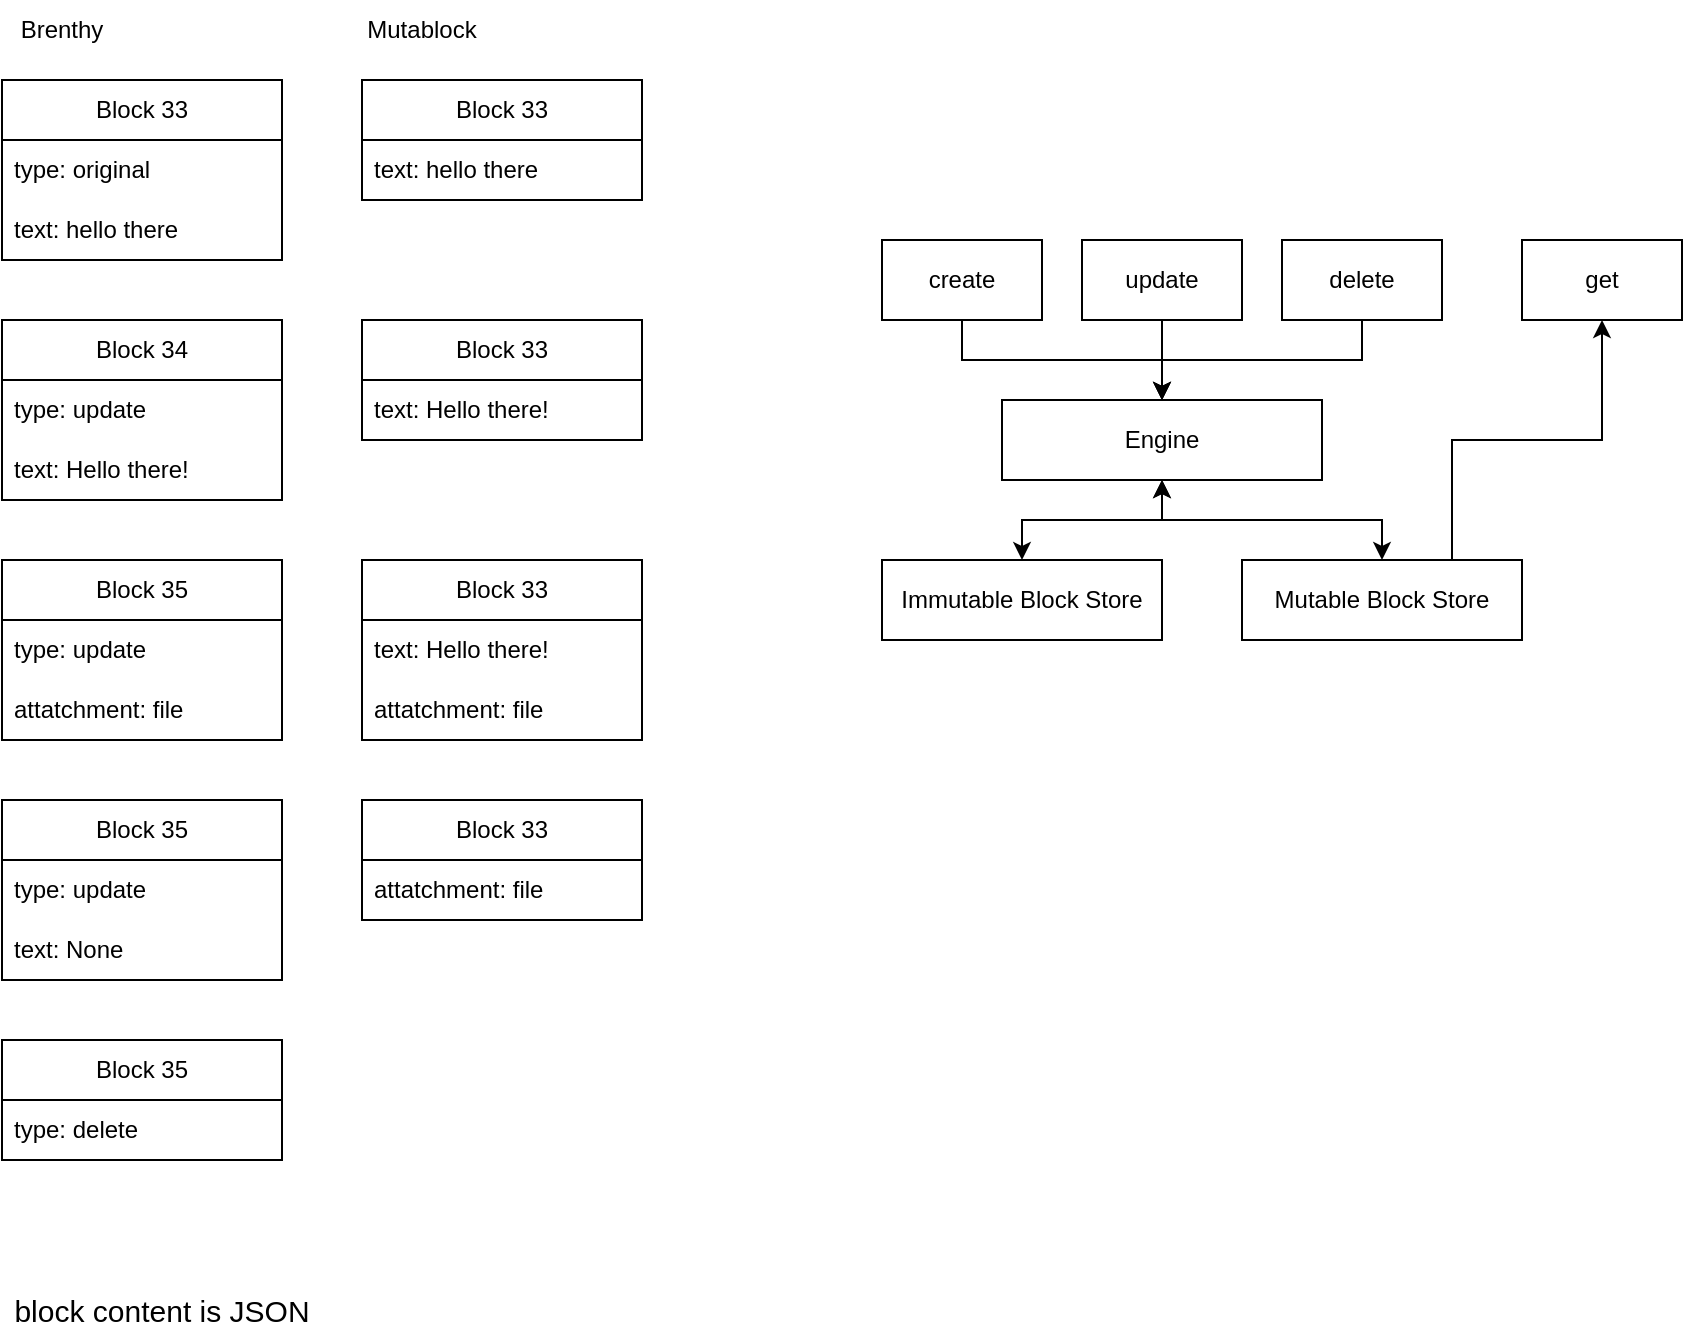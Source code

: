 <mxfile version="21.2.8" type="device">
  <diagram name="Page-1" id="P9XiA3tjgi9OBBd3EirT">
    <mxGraphModel dx="1356" dy="840" grid="1" gridSize="10" guides="1" tooltips="1" connect="1" arrows="1" fold="1" page="1" pageScale="1" pageWidth="1200" pageHeight="800" math="0" shadow="0">
      <root>
        <mxCell id="0" />
        <mxCell id="1" parent="0" />
        <mxCell id="9nChq6TaKR25g8_GKrMt-20" value="Block 33" style="swimlane;fontStyle=0;childLayout=stackLayout;horizontal=1;startSize=30;horizontalStack=0;resizeParent=1;resizeParentMax=0;resizeLast=0;collapsible=0;marginBottom=0;whiteSpace=wrap;html=1;swimlaneLine=1;dropTarget=1;container=1;" vertex="1" parent="1">
          <mxGeometry x="80" y="120" width="140" height="90" as="geometry" />
        </mxCell>
        <mxCell id="9nChq6TaKR25g8_GKrMt-21" value="type: original" style="text;strokeColor=none;fillColor=none;align=left;verticalAlign=middle;spacingLeft=4;spacingRight=4;overflow=hidden;points=[[0,0.5],[1,0.5]];portConstraint=eastwest;rotatable=0;whiteSpace=wrap;html=1;" vertex="1" parent="9nChq6TaKR25g8_GKrMt-20">
          <mxGeometry y="30" width="140" height="30" as="geometry" />
        </mxCell>
        <mxCell id="9nChq6TaKR25g8_GKrMt-36" value="text: hello there" style="text;strokeColor=none;fillColor=none;align=left;verticalAlign=middle;spacingLeft=4;spacingRight=4;overflow=hidden;points=[[0,0.5],[1,0.5]];portConstraint=eastwest;rotatable=0;whiteSpace=wrap;html=1;" vertex="1" parent="9nChq6TaKR25g8_GKrMt-20">
          <mxGeometry y="60" width="140" height="30" as="geometry" />
        </mxCell>
        <mxCell id="9nChq6TaKR25g8_GKrMt-24" value="Block 34" style="swimlane;fontStyle=0;childLayout=stackLayout;horizontal=1;startSize=30;horizontalStack=0;resizeParent=1;resizeParentMax=0;resizeLast=0;collapsible=0;marginBottom=0;whiteSpace=wrap;html=1;" vertex="1" parent="1">
          <mxGeometry x="80" y="240" width="140" height="90" as="geometry" />
        </mxCell>
        <mxCell id="9nChq6TaKR25g8_GKrMt-25" value="type: update" style="text;strokeColor=none;fillColor=none;align=left;verticalAlign=middle;spacingLeft=4;spacingRight=4;overflow=hidden;points=[[0,0.5],[1,0.5]];portConstraint=eastwest;rotatable=0;whiteSpace=wrap;html=1;" vertex="1" parent="9nChq6TaKR25g8_GKrMt-24">
          <mxGeometry y="30" width="140" height="30" as="geometry" />
        </mxCell>
        <mxCell id="9nChq6TaKR25g8_GKrMt-37" value="text: Hello there!" style="text;strokeColor=none;fillColor=none;align=left;verticalAlign=middle;spacingLeft=4;spacingRight=4;overflow=hidden;points=[[0,0.5],[1,0.5]];portConstraint=eastwest;rotatable=0;whiteSpace=wrap;html=1;" vertex="1" parent="9nChq6TaKR25g8_GKrMt-24">
          <mxGeometry y="60" width="140" height="30" as="geometry" />
        </mxCell>
        <mxCell id="9nChq6TaKR25g8_GKrMt-26" value="Block 35" style="swimlane;fontStyle=0;childLayout=stackLayout;horizontal=1;startSize=30;horizontalStack=0;resizeParent=1;resizeParentMax=0;resizeLast=0;collapsible=0;marginBottom=0;whiteSpace=wrap;html=1;" vertex="1" parent="1">
          <mxGeometry x="80" y="360" width="140" height="90" as="geometry" />
        </mxCell>
        <mxCell id="9nChq6TaKR25g8_GKrMt-27" value="type: update" style="text;strokeColor=none;fillColor=none;align=left;verticalAlign=middle;spacingLeft=4;spacingRight=4;overflow=hidden;points=[[0,0.5],[1,0.5]];portConstraint=eastwest;rotatable=0;whiteSpace=wrap;html=1;" vertex="1" parent="9nChq6TaKR25g8_GKrMt-26">
          <mxGeometry y="30" width="140" height="30" as="geometry" />
        </mxCell>
        <mxCell id="9nChq6TaKR25g8_GKrMt-38" value="attatchment: file" style="text;strokeColor=none;fillColor=none;align=left;verticalAlign=middle;spacingLeft=4;spacingRight=4;overflow=hidden;points=[[0,0.5],[1,0.5]];portConstraint=eastwest;rotatable=0;whiteSpace=wrap;html=1;" vertex="1" parent="9nChq6TaKR25g8_GKrMt-26">
          <mxGeometry y="60" width="140" height="30" as="geometry" />
        </mxCell>
        <mxCell id="9nChq6TaKR25g8_GKrMt-28" value="Block 33" style="swimlane;fontStyle=0;childLayout=stackLayout;horizontal=1;startSize=30;horizontalStack=0;resizeParent=1;resizeParentMax=0;resizeLast=0;collapsible=0;marginBottom=0;whiteSpace=wrap;html=1;" vertex="1" parent="1">
          <mxGeometry x="260" y="360" width="140" height="90" as="geometry" />
        </mxCell>
        <mxCell id="9nChq6TaKR25g8_GKrMt-29" value="text: Hello there!" style="text;strokeColor=none;fillColor=none;align=left;verticalAlign=middle;spacingLeft=4;spacingRight=4;overflow=hidden;points=[[0,0.5],[1,0.5]];portConstraint=eastwest;rotatable=0;whiteSpace=wrap;html=1;" vertex="1" parent="9nChq6TaKR25g8_GKrMt-28">
          <mxGeometry y="30" width="140" height="30" as="geometry" />
        </mxCell>
        <mxCell id="9nChq6TaKR25g8_GKrMt-30" value="attatchment: file" style="text;strokeColor=none;fillColor=none;align=left;verticalAlign=middle;spacingLeft=4;spacingRight=4;overflow=hidden;points=[[0,0.5],[1,0.5]];portConstraint=eastwest;rotatable=0;whiteSpace=wrap;html=1;" vertex="1" parent="9nChq6TaKR25g8_GKrMt-28">
          <mxGeometry y="60" width="140" height="30" as="geometry" />
        </mxCell>
        <mxCell id="9nChq6TaKR25g8_GKrMt-31" value="Brenthy" style="text;html=1;strokeColor=none;fillColor=none;align=center;verticalAlign=middle;whiteSpace=wrap;rounded=0;" vertex="1" parent="1">
          <mxGeometry x="80" y="80" width="60" height="30" as="geometry" />
        </mxCell>
        <mxCell id="9nChq6TaKR25g8_GKrMt-32" value="Mutablock" style="text;html=1;strokeColor=none;fillColor=none;align=center;verticalAlign=middle;whiteSpace=wrap;rounded=0;" vertex="1" parent="1">
          <mxGeometry x="260" y="80" width="60" height="30" as="geometry" />
        </mxCell>
        <mxCell id="9nChq6TaKR25g8_GKrMt-62" style="edgeStyle=orthogonalEdgeStyle;rounded=0;orthogonalLoop=1;jettySize=auto;html=1;exitX=0.5;exitY=0;exitDx=0;exitDy=0;startArrow=classic;startFill=1;" edge="1" parent="1" source="9nChq6TaKR25g8_GKrMt-34" target="9nChq6TaKR25g8_GKrMt-59">
          <mxGeometry relative="1" as="geometry" />
        </mxCell>
        <mxCell id="9nChq6TaKR25g8_GKrMt-67" style="edgeStyle=orthogonalEdgeStyle;rounded=0;orthogonalLoop=1;jettySize=auto;html=1;exitX=0.75;exitY=0;exitDx=0;exitDy=0;" edge="1" parent="1" source="9nChq6TaKR25g8_GKrMt-34" target="9nChq6TaKR25g8_GKrMt-60">
          <mxGeometry relative="1" as="geometry" />
        </mxCell>
        <mxCell id="9nChq6TaKR25g8_GKrMt-34" value="Mutable Block Store" style="rounded=0;whiteSpace=wrap;html=1;" vertex="1" parent="1">
          <mxGeometry x="700" y="360" width="140" height="40" as="geometry" />
        </mxCell>
        <mxCell id="9nChq6TaKR25g8_GKrMt-64" style="edgeStyle=orthogonalEdgeStyle;rounded=0;orthogonalLoop=1;jettySize=auto;html=1;exitX=0.5;exitY=1;exitDx=0;exitDy=0;" edge="1" parent="1" source="9nChq6TaKR25g8_GKrMt-35" target="9nChq6TaKR25g8_GKrMt-59">
          <mxGeometry relative="1" as="geometry" />
        </mxCell>
        <mxCell id="9nChq6TaKR25g8_GKrMt-35" value="update" style="rounded=0;whiteSpace=wrap;html=1;" vertex="1" parent="1">
          <mxGeometry x="620" y="200" width="80" height="40" as="geometry" />
        </mxCell>
        <mxCell id="9nChq6TaKR25g8_GKrMt-39" value="Block 35" style="swimlane;fontStyle=0;childLayout=stackLayout;horizontal=1;startSize=30;horizontalStack=0;resizeParent=1;resizeParentMax=0;resizeLast=0;collapsible=0;marginBottom=0;whiteSpace=wrap;html=1;" vertex="1" parent="1">
          <mxGeometry x="80" y="600" width="140" height="60" as="geometry" />
        </mxCell>
        <mxCell id="9nChq6TaKR25g8_GKrMt-40" value="type: delete" style="text;strokeColor=none;fillColor=none;align=left;verticalAlign=middle;spacingLeft=4;spacingRight=4;overflow=hidden;points=[[0,0.5],[1,0.5]];portConstraint=eastwest;rotatable=0;whiteSpace=wrap;html=1;" vertex="1" parent="9nChq6TaKR25g8_GKrMt-39">
          <mxGeometry y="30" width="140" height="30" as="geometry" />
        </mxCell>
        <mxCell id="9nChq6TaKR25g8_GKrMt-42" value="Block 33" style="swimlane;fontStyle=0;childLayout=stackLayout;horizontal=1;startSize=30;horizontalStack=0;resizeParent=1;resizeParentMax=0;resizeLast=0;collapsible=0;marginBottom=0;whiteSpace=wrap;html=1;" vertex="1" parent="1">
          <mxGeometry x="260" y="240" width="140" height="60" as="geometry" />
        </mxCell>
        <mxCell id="9nChq6TaKR25g8_GKrMt-43" value="text: Hello there!" style="text;strokeColor=none;fillColor=none;align=left;verticalAlign=middle;spacingLeft=4;spacingRight=4;overflow=hidden;points=[[0,0.5],[1,0.5]];portConstraint=eastwest;rotatable=0;whiteSpace=wrap;html=1;" vertex="1" parent="9nChq6TaKR25g8_GKrMt-42">
          <mxGeometry y="30" width="140" height="30" as="geometry" />
        </mxCell>
        <mxCell id="9nChq6TaKR25g8_GKrMt-45" value="Block 33" style="swimlane;fontStyle=0;childLayout=stackLayout;horizontal=1;startSize=30;horizontalStack=0;resizeParent=1;resizeParentMax=0;resizeLast=0;collapsible=0;marginBottom=0;whiteSpace=wrap;html=1;swimlaneLine=1;dropTarget=1;container=1;" vertex="1" parent="1">
          <mxGeometry x="260" y="120" width="140" height="60" as="geometry" />
        </mxCell>
        <mxCell id="9nChq6TaKR25g8_GKrMt-47" value="text: hello there" style="text;strokeColor=none;fillColor=none;align=left;verticalAlign=middle;spacingLeft=4;spacingRight=4;overflow=hidden;points=[[0,0.5],[1,0.5]];portConstraint=eastwest;rotatable=0;whiteSpace=wrap;html=1;" vertex="1" parent="9nChq6TaKR25g8_GKrMt-45">
          <mxGeometry y="30" width="140" height="30" as="geometry" />
        </mxCell>
        <mxCell id="9nChq6TaKR25g8_GKrMt-50" value="Block 35" style="swimlane;fontStyle=0;childLayout=stackLayout;horizontal=1;startSize=30;horizontalStack=0;resizeParent=1;resizeParentMax=0;resizeLast=0;collapsible=0;marginBottom=0;whiteSpace=wrap;html=1;" vertex="1" parent="1">
          <mxGeometry x="80" y="480" width="140" height="90" as="geometry" />
        </mxCell>
        <mxCell id="9nChq6TaKR25g8_GKrMt-51" value="type: update" style="text;strokeColor=none;fillColor=none;align=left;verticalAlign=middle;spacingLeft=4;spacingRight=4;overflow=hidden;points=[[0,0.5],[1,0.5]];portConstraint=eastwest;rotatable=0;whiteSpace=wrap;html=1;" vertex="1" parent="9nChq6TaKR25g8_GKrMt-50">
          <mxGeometry y="30" width="140" height="30" as="geometry" />
        </mxCell>
        <mxCell id="9nChq6TaKR25g8_GKrMt-52" value="text: None" style="text;strokeColor=none;fillColor=none;align=left;verticalAlign=middle;spacingLeft=4;spacingRight=4;overflow=hidden;points=[[0,0.5],[1,0.5]];portConstraint=eastwest;rotatable=0;whiteSpace=wrap;html=1;" vertex="1" parent="9nChq6TaKR25g8_GKrMt-50">
          <mxGeometry y="60" width="140" height="30" as="geometry" />
        </mxCell>
        <mxCell id="9nChq6TaKR25g8_GKrMt-53" value="Block 33" style="swimlane;fontStyle=0;childLayout=stackLayout;horizontal=1;startSize=30;horizontalStack=0;resizeParent=1;resizeParentMax=0;resizeLast=0;collapsible=0;marginBottom=0;whiteSpace=wrap;html=1;" vertex="1" parent="1">
          <mxGeometry x="260" y="480" width="140" height="60" as="geometry" />
        </mxCell>
        <mxCell id="9nChq6TaKR25g8_GKrMt-55" value="attatchment: file" style="text;strokeColor=none;fillColor=none;align=left;verticalAlign=middle;spacingLeft=4;spacingRight=4;overflow=hidden;points=[[0,0.5],[1,0.5]];portConstraint=eastwest;rotatable=0;whiteSpace=wrap;html=1;" vertex="1" parent="9nChq6TaKR25g8_GKrMt-53">
          <mxGeometry y="30" width="140" height="30" as="geometry" />
        </mxCell>
        <mxCell id="9nChq6TaKR25g8_GKrMt-65" style="edgeStyle=orthogonalEdgeStyle;rounded=0;orthogonalLoop=1;jettySize=auto;html=1;exitX=0.5;exitY=1;exitDx=0;exitDy=0;" edge="1" parent="1" source="9nChq6TaKR25g8_GKrMt-56" target="9nChq6TaKR25g8_GKrMt-59">
          <mxGeometry relative="1" as="geometry" />
        </mxCell>
        <mxCell id="9nChq6TaKR25g8_GKrMt-56" value="delete" style="rounded=0;whiteSpace=wrap;html=1;" vertex="1" parent="1">
          <mxGeometry x="720" y="200" width="80" height="40" as="geometry" />
        </mxCell>
        <mxCell id="9nChq6TaKR25g8_GKrMt-63" style="edgeStyle=orthogonalEdgeStyle;rounded=0;orthogonalLoop=1;jettySize=auto;html=1;exitX=0.5;exitY=1;exitDx=0;exitDy=0;entryX=0.5;entryY=0;entryDx=0;entryDy=0;" edge="1" parent="1" source="9nChq6TaKR25g8_GKrMt-57" target="9nChq6TaKR25g8_GKrMt-59">
          <mxGeometry relative="1" as="geometry" />
        </mxCell>
        <mxCell id="9nChq6TaKR25g8_GKrMt-57" value="create" style="rounded=0;whiteSpace=wrap;html=1;" vertex="1" parent="1">
          <mxGeometry x="520" y="200" width="80" height="40" as="geometry" />
        </mxCell>
        <mxCell id="9nChq6TaKR25g8_GKrMt-61" style="edgeStyle=orthogonalEdgeStyle;rounded=0;orthogonalLoop=1;jettySize=auto;html=1;exitX=0.5;exitY=0;exitDx=0;exitDy=0;startArrow=classic;startFill=1;" edge="1" parent="1" source="9nChq6TaKR25g8_GKrMt-58" target="9nChq6TaKR25g8_GKrMt-59">
          <mxGeometry relative="1" as="geometry" />
        </mxCell>
        <mxCell id="9nChq6TaKR25g8_GKrMt-58" value="Immutable Block Store" style="rounded=0;whiteSpace=wrap;html=1;" vertex="1" parent="1">
          <mxGeometry x="520" y="360" width="140" height="40" as="geometry" />
        </mxCell>
        <mxCell id="9nChq6TaKR25g8_GKrMt-59" value="Engine" style="rounded=0;whiteSpace=wrap;html=1;" vertex="1" parent="1">
          <mxGeometry x="580" y="280" width="160" height="40" as="geometry" />
        </mxCell>
        <mxCell id="9nChq6TaKR25g8_GKrMt-60" value="get" style="rounded=0;whiteSpace=wrap;html=1;" vertex="1" parent="1">
          <mxGeometry x="840" y="200" width="80" height="40" as="geometry" />
        </mxCell>
        <mxCell id="9nChq6TaKR25g8_GKrMt-68" value="block content is JSON" style="text;html=1;strokeColor=none;fillColor=none;align=center;verticalAlign=middle;whiteSpace=wrap;rounded=0;fontSize=15;" vertex="1" parent="1">
          <mxGeometry x="80" y="720" width="160" height="30" as="geometry" />
        </mxCell>
      </root>
    </mxGraphModel>
  </diagram>
</mxfile>
